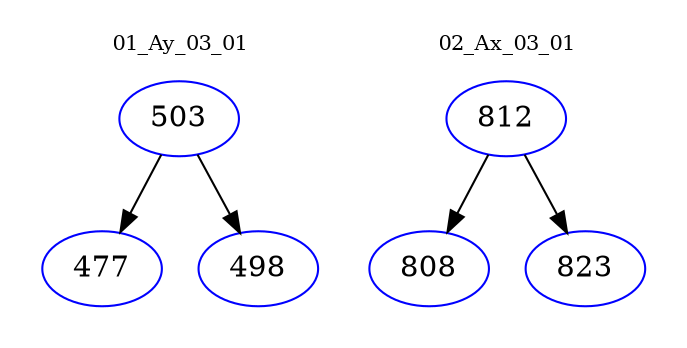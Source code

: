 digraph{
subgraph cluster_0 {
color = white
label = "01_Ay_03_01";
fontsize=10;
T0_503 [label="503", color="blue"]
T0_503 -> T0_477 [color="black"]
T0_477 [label="477", color="blue"]
T0_503 -> T0_498 [color="black"]
T0_498 [label="498", color="blue"]
}
subgraph cluster_1 {
color = white
label = "02_Ax_03_01";
fontsize=10;
T1_812 [label="812", color="blue"]
T1_812 -> T1_808 [color="black"]
T1_808 [label="808", color="blue"]
T1_812 -> T1_823 [color="black"]
T1_823 [label="823", color="blue"]
}
}
